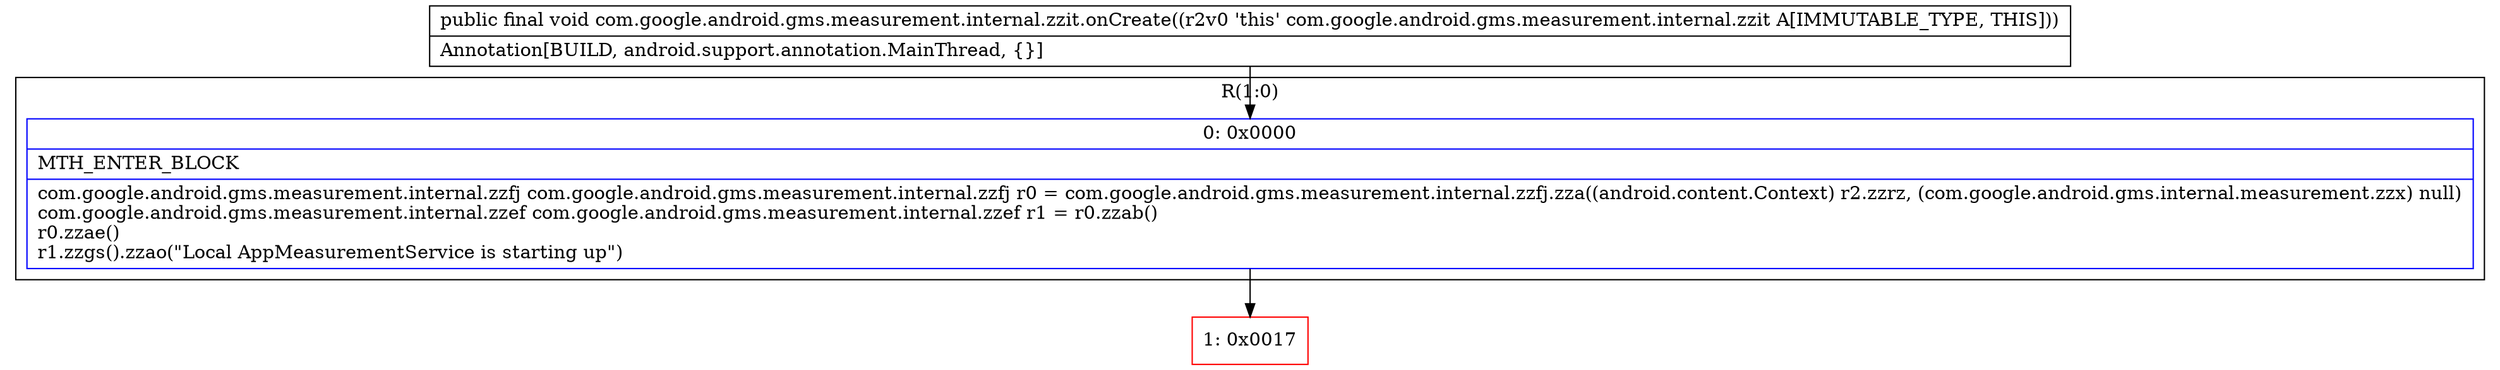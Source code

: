 digraph "CFG forcom.google.android.gms.measurement.internal.zzit.onCreate()V" {
subgraph cluster_Region_83913417 {
label = "R(1:0)";
node [shape=record,color=blue];
Node_0 [shape=record,label="{0\:\ 0x0000|MTH_ENTER_BLOCK\l|com.google.android.gms.measurement.internal.zzfj com.google.android.gms.measurement.internal.zzfj r0 = com.google.android.gms.measurement.internal.zzfj.zza((android.content.Context) r2.zzrz, (com.google.android.gms.internal.measurement.zzx) null)\lcom.google.android.gms.measurement.internal.zzef com.google.android.gms.measurement.internal.zzef r1 = r0.zzab()\lr0.zzae()\lr1.zzgs().zzao(\"Local AppMeasurementService is starting up\")\l}"];
}
Node_1 [shape=record,color=red,label="{1\:\ 0x0017}"];
MethodNode[shape=record,label="{public final void com.google.android.gms.measurement.internal.zzit.onCreate((r2v0 'this' com.google.android.gms.measurement.internal.zzit A[IMMUTABLE_TYPE, THIS]))  | Annotation[BUILD, android.support.annotation.MainThread, \{\}]\l}"];
MethodNode -> Node_0;
Node_0 -> Node_1;
}

